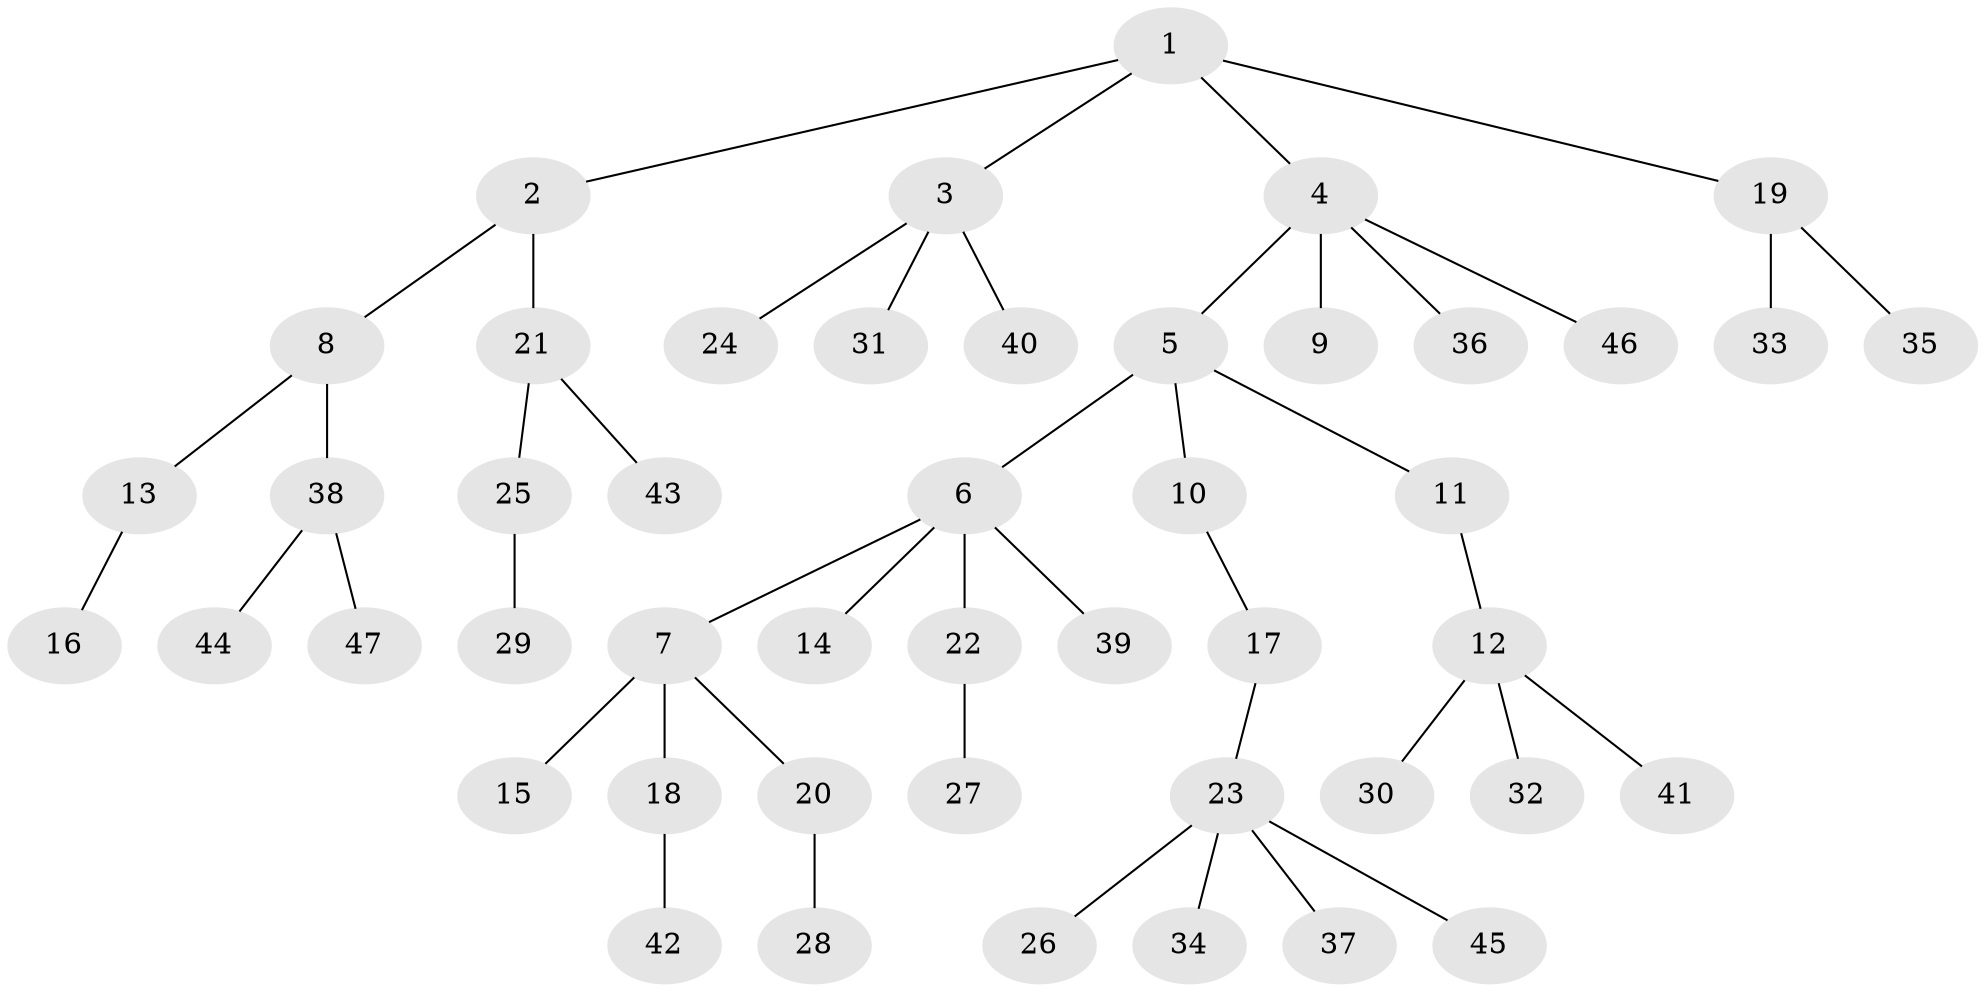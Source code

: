 // original degree distribution, {5: 0.07792207792207792, 2: 0.24675324675324675, 6: 0.025974025974025976, 3: 0.06493506493506493, 4: 0.05194805194805195, 1: 0.5324675324675324}
// Generated by graph-tools (version 1.1) at 2025/51/03/04/25 22:51:25]
// undirected, 47 vertices, 46 edges
graph export_dot {
  node [color=gray90,style=filled];
  1;
  2;
  3;
  4;
  5;
  6;
  7;
  8;
  9;
  10;
  11;
  12;
  13;
  14;
  15;
  16;
  17;
  18;
  19;
  20;
  21;
  22;
  23;
  24;
  25;
  26;
  27;
  28;
  29;
  30;
  31;
  32;
  33;
  34;
  35;
  36;
  37;
  38;
  39;
  40;
  41;
  42;
  43;
  44;
  45;
  46;
  47;
  1 -- 2 [weight=1.0];
  1 -- 3 [weight=1.0];
  1 -- 4 [weight=1.0];
  1 -- 19 [weight=1.0];
  2 -- 8 [weight=1.0];
  2 -- 21 [weight=1.0];
  3 -- 24 [weight=1.0];
  3 -- 31 [weight=1.0];
  3 -- 40 [weight=1.0];
  4 -- 5 [weight=1.0];
  4 -- 9 [weight=1.0];
  4 -- 36 [weight=1.0];
  4 -- 46 [weight=1.0];
  5 -- 6 [weight=1.0];
  5 -- 10 [weight=1.0];
  5 -- 11 [weight=1.0];
  6 -- 7 [weight=1.0];
  6 -- 14 [weight=1.0];
  6 -- 22 [weight=1.0];
  6 -- 39 [weight=1.0];
  7 -- 15 [weight=1.0];
  7 -- 18 [weight=1.0];
  7 -- 20 [weight=1.0];
  8 -- 13 [weight=1.0];
  8 -- 38 [weight=1.0];
  10 -- 17 [weight=1.0];
  11 -- 12 [weight=1.0];
  12 -- 30 [weight=1.0];
  12 -- 32 [weight=1.0];
  12 -- 41 [weight=1.0];
  13 -- 16 [weight=1.0];
  17 -- 23 [weight=1.0];
  18 -- 42 [weight=1.0];
  19 -- 33 [weight=1.0];
  19 -- 35 [weight=1.0];
  20 -- 28 [weight=1.0];
  21 -- 25 [weight=1.0];
  21 -- 43 [weight=1.0];
  22 -- 27 [weight=1.0];
  23 -- 26 [weight=1.0];
  23 -- 34 [weight=1.0];
  23 -- 37 [weight=1.0];
  23 -- 45 [weight=1.0];
  25 -- 29 [weight=1.0];
  38 -- 44 [weight=1.0];
  38 -- 47 [weight=1.0];
}
